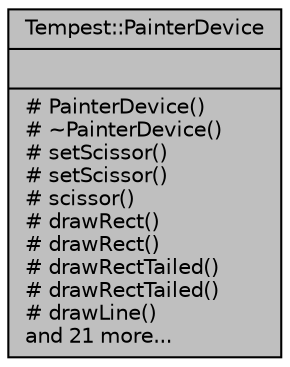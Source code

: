 digraph "Tempest::PainterDevice"
{
  edge [fontname="Helvetica",fontsize="10",labelfontname="Helvetica",labelfontsize="10"];
  node [fontname="Helvetica",fontsize="10",shape=record];
  Node2 [label="{Tempest::PainterDevice\n||# PainterDevice()\l# ~PainterDevice()\l# setScissor()\l# setScissor()\l# scissor()\l# drawRect()\l# drawRect()\l# drawRectTailed()\l# drawRectTailed()\l# drawLine()\land 21 more...\l}",height=0.2,width=0.4,color="black", fillcolor="grey75", style="filled", fontcolor="black"];
}
